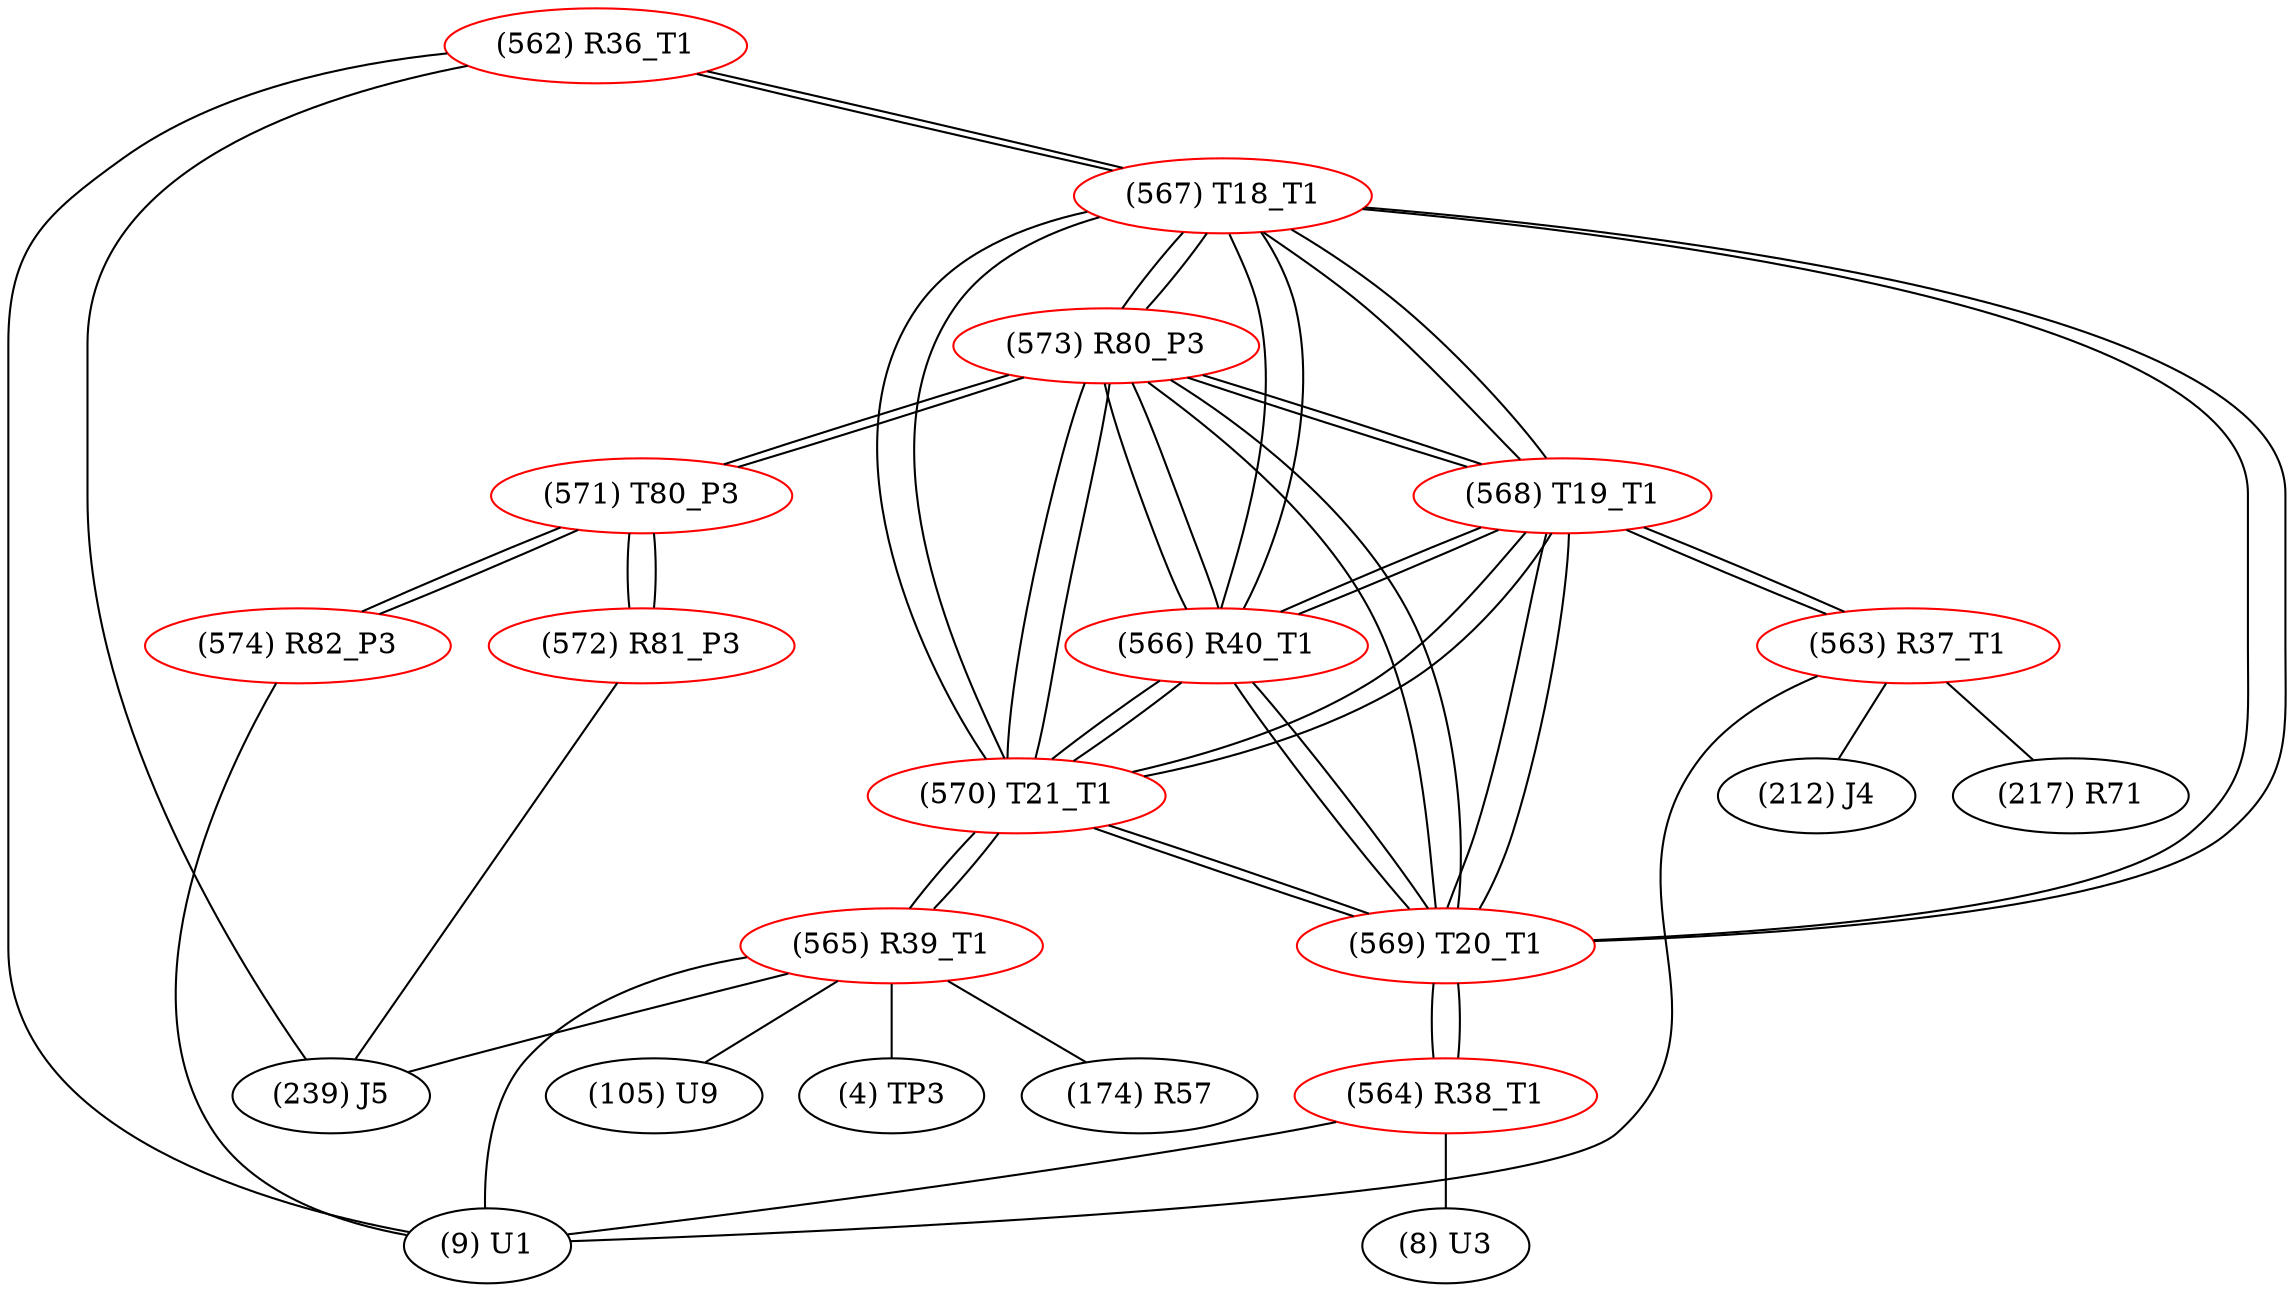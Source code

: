 graph {
	562 [label="(562) R36_T1" color=red]
	239 [label="(239) J5"]
	9 [label="(9) U1"]
	567 [label="(567) T18_T1"]
	563 [label="(563) R37_T1" color=red]
	9 [label="(9) U1"]
	212 [label="(212) J4"]
	217 [label="(217) R71"]
	568 [label="(568) T19_T1"]
	564 [label="(564) R38_T1" color=red]
	8 [label="(8) U3"]
	9 [label="(9) U1"]
	569 [label="(569) T20_T1"]
	565 [label="(565) R39_T1" color=red]
	105 [label="(105) U9"]
	4 [label="(4) TP3"]
	239 [label="(239) J5"]
	174 [label="(174) R57"]
	9 [label="(9) U1"]
	570 [label="(570) T21_T1"]
	566 [label="(566) R40_T1" color=red]
	573 [label="(573) R80_P3"]
	567 [label="(567) T18_T1"]
	570 [label="(570) T21_T1"]
	569 [label="(569) T20_T1"]
	568 [label="(568) T19_T1"]
	567 [label="(567) T18_T1" color=red]
	562 [label="(562) R36_T1"]
	573 [label="(573) R80_P3"]
	570 [label="(570) T21_T1"]
	569 [label="(569) T20_T1"]
	568 [label="(568) T19_T1"]
	566 [label="(566) R40_T1"]
	568 [label="(568) T19_T1" color=red]
	563 [label="(563) R37_T1"]
	573 [label="(573) R80_P3"]
	567 [label="(567) T18_T1"]
	570 [label="(570) T21_T1"]
	569 [label="(569) T20_T1"]
	566 [label="(566) R40_T1"]
	569 [label="(569) T20_T1" color=red]
	564 [label="(564) R38_T1"]
	573 [label="(573) R80_P3"]
	567 [label="(567) T18_T1"]
	570 [label="(570) T21_T1"]
	568 [label="(568) T19_T1"]
	566 [label="(566) R40_T1"]
	570 [label="(570) T21_T1" color=red]
	565 [label="(565) R39_T1"]
	573 [label="(573) R80_P3"]
	567 [label="(567) T18_T1"]
	569 [label="(569) T20_T1"]
	568 [label="(568) T19_T1"]
	566 [label="(566) R40_T1"]
	571 [label="(571) T80_P3" color=red]
	572 [label="(572) R81_P3"]
	574 [label="(574) R82_P3"]
	573 [label="(573) R80_P3"]
	572 [label="(572) R81_P3" color=red]
	239 [label="(239) J5"]
	571 [label="(571) T80_P3"]
	573 [label="(573) R80_P3" color=red]
	567 [label="(567) T18_T1"]
	570 [label="(570) T21_T1"]
	569 [label="(569) T20_T1"]
	568 [label="(568) T19_T1"]
	566 [label="(566) R40_T1"]
	571 [label="(571) T80_P3"]
	574 [label="(574) R82_P3" color=red]
	9 [label="(9) U1"]
	571 [label="(571) T80_P3"]
	562 -- 239
	562 -- 9
	562 -- 567
	563 -- 9
	563 -- 212
	563 -- 217
	563 -- 568
	564 -- 8
	564 -- 9
	564 -- 569
	565 -- 105
	565 -- 4
	565 -- 239
	565 -- 174
	565 -- 9
	565 -- 570
	566 -- 573
	566 -- 567
	566 -- 570
	566 -- 569
	566 -- 568
	567 -- 562
	567 -- 573
	567 -- 570
	567 -- 569
	567 -- 568
	567 -- 566
	568 -- 563
	568 -- 573
	568 -- 567
	568 -- 570
	568 -- 569
	568 -- 566
	569 -- 564
	569 -- 573
	569 -- 567
	569 -- 570
	569 -- 568
	569 -- 566
	570 -- 565
	570 -- 573
	570 -- 567
	570 -- 569
	570 -- 568
	570 -- 566
	571 -- 572
	571 -- 574
	571 -- 573
	572 -- 239
	572 -- 571
	573 -- 567
	573 -- 570
	573 -- 569
	573 -- 568
	573 -- 566
	573 -- 571
	574 -- 9
	574 -- 571
}